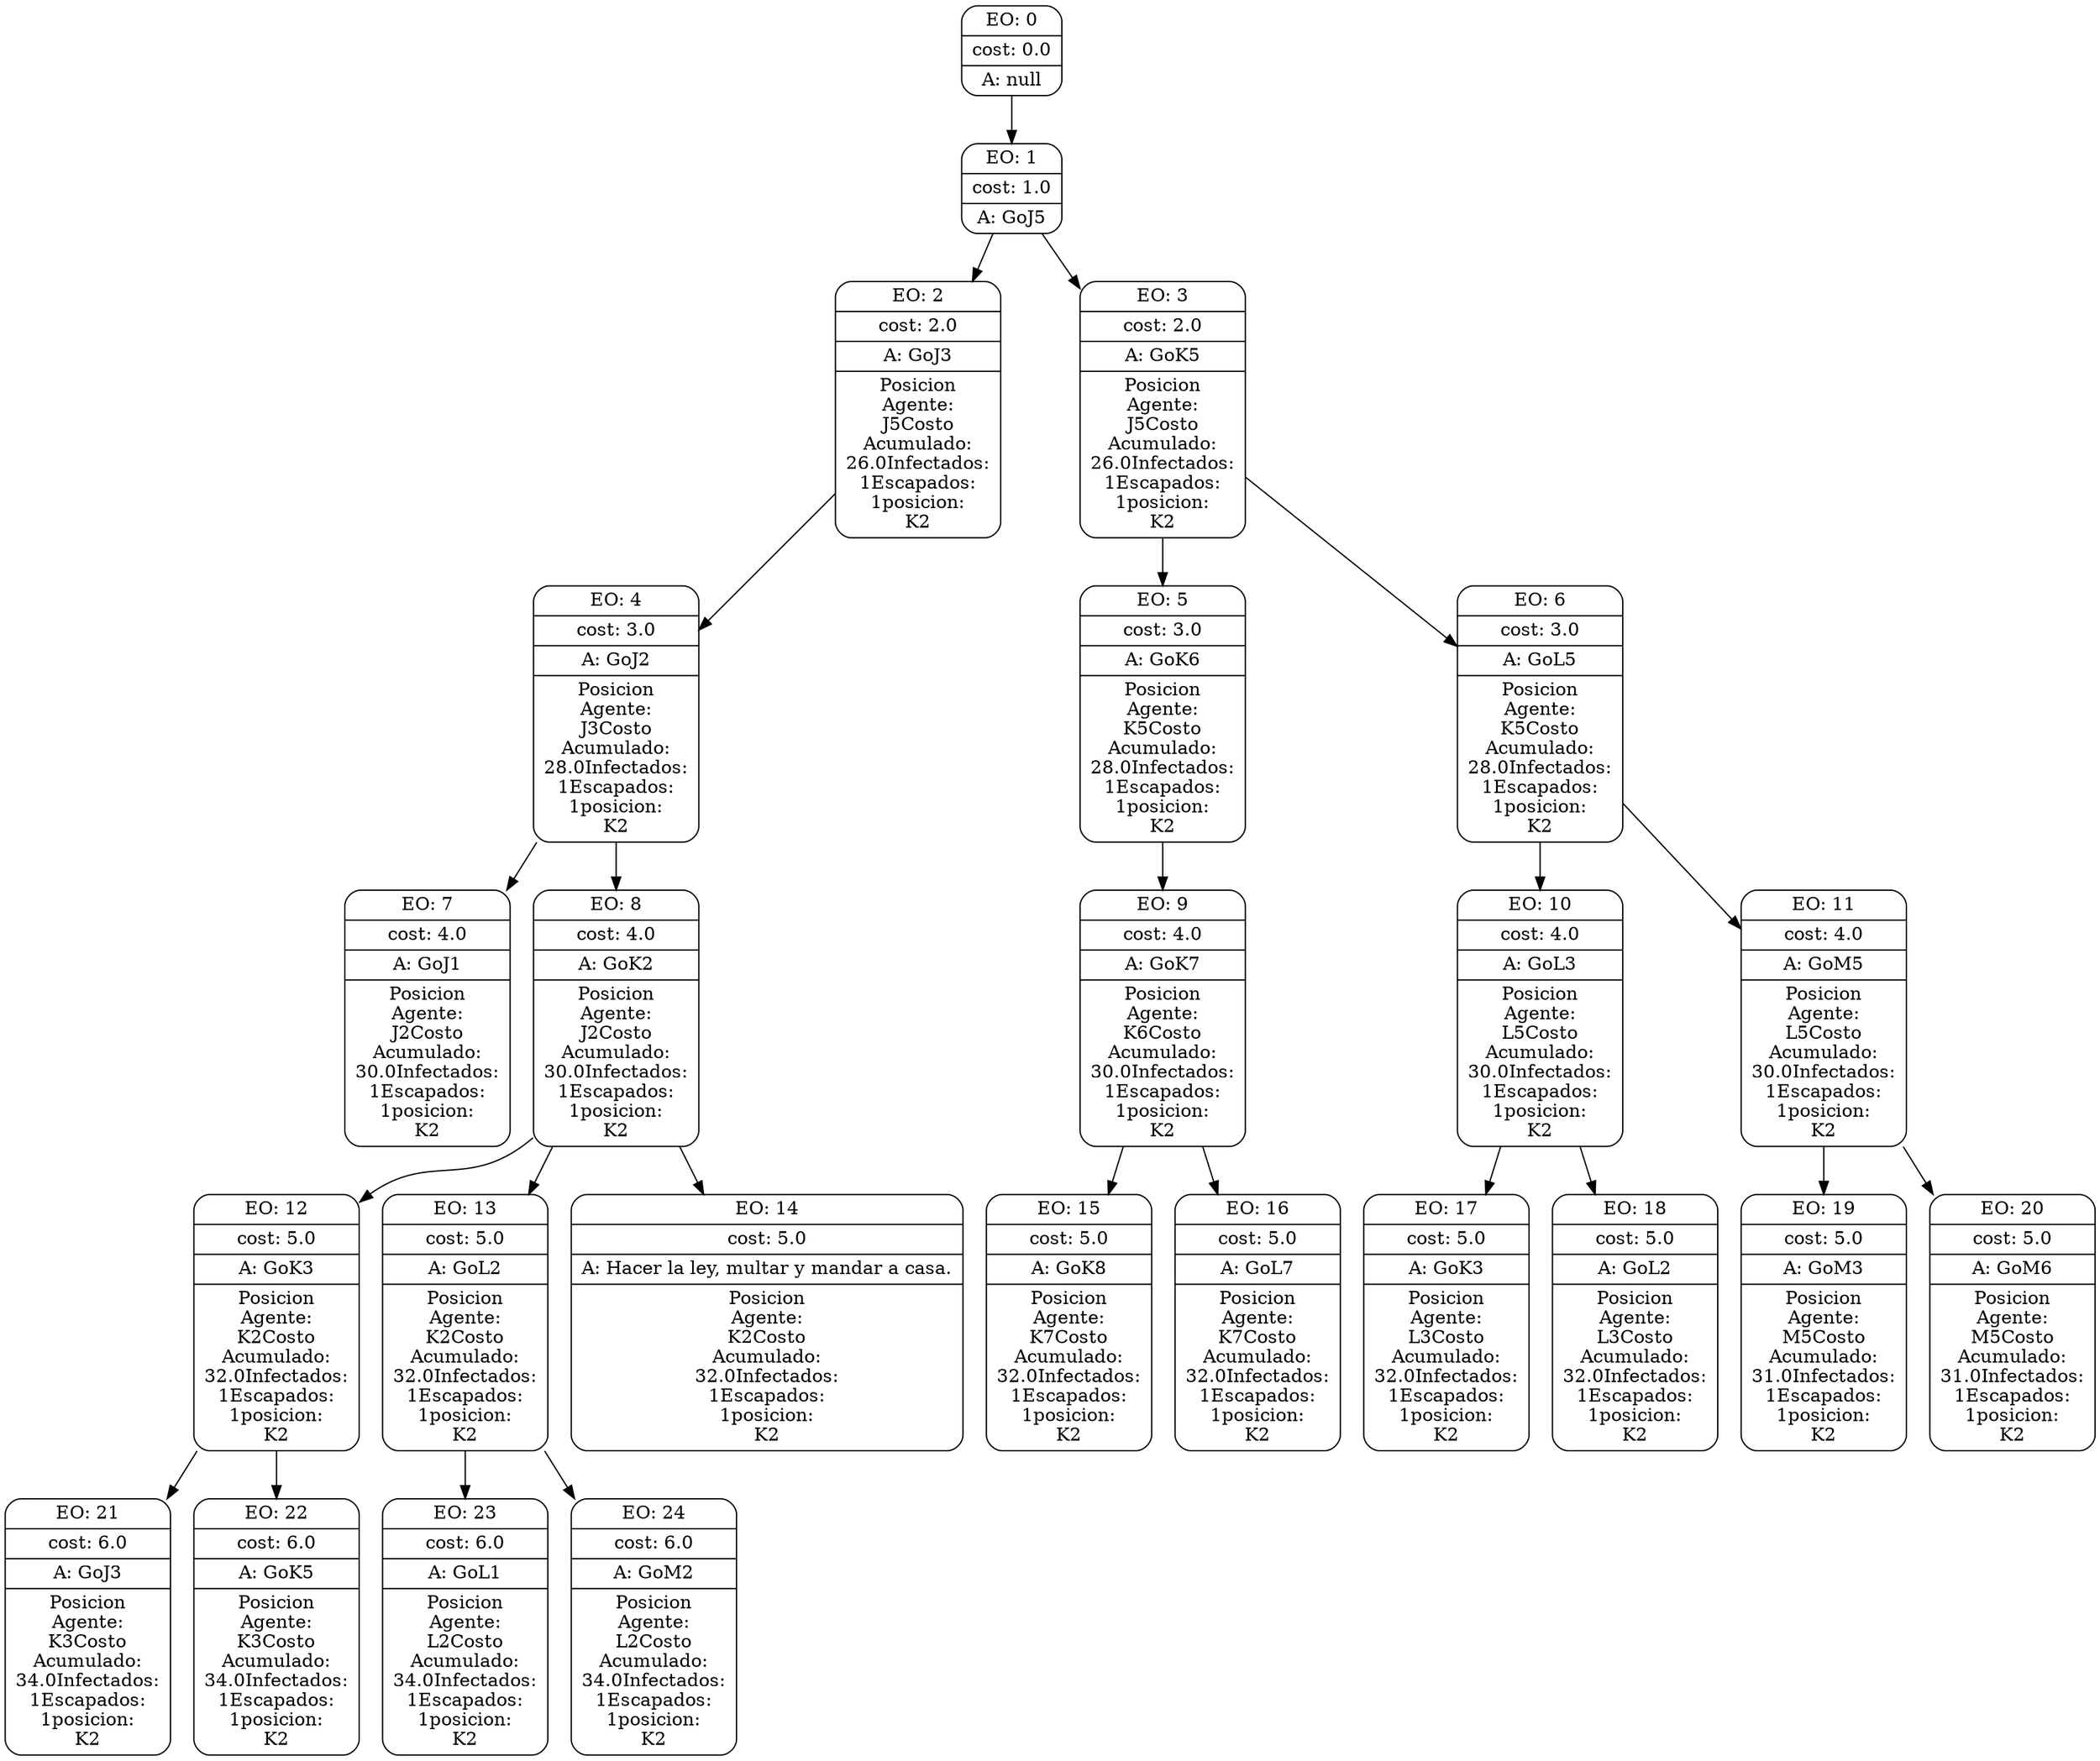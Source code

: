 digraph g {
node [shape = Mrecord];
nodo0[label="{EO: 0|cost: 0.0|A: null}"]
nodo1[label="{EO: 1|cost: 1.0|A: GoJ5}"]
nodo2[label="{EO: 2|cost: 2.0|A: GoJ3|
Posicion\nAgente:\nJ5
Costo\nAcumulado:\n26.0
Infectados:\n1
Escapados:\n1
	posicion:\nK2
}"]
nodo4[label="{EO: 4|cost: 3.0|A: GoJ2|
Posicion\nAgente:\nJ3
Costo\nAcumulado:\n28.0
Infectados:\n1
Escapados:\n1
	posicion:\nK2
}"]
nodo7[label="{EO: 7|cost: 4.0|A: GoJ1|
Posicion\nAgente:\nJ2
Costo\nAcumulado:\n30.0
Infectados:\n1
Escapados:\n1
	posicion:\nK2
}"]

nodo4 -> nodo7;
nodo8[label="{EO: 8|cost: 4.0|A: GoK2|
Posicion\nAgente:\nJ2
Costo\nAcumulado:\n30.0
Infectados:\n1
Escapados:\n1
	posicion:\nK2
}"]
nodo12[label="{EO: 12|cost: 5.0|A: GoK3|
Posicion\nAgente:\nK2
Costo\nAcumulado:\n32.0
Infectados:\n1
Escapados:\n1
	posicion:\nK2
}"]
nodo21[label="{EO: 21|cost: 6.0|A: GoJ3|
Posicion\nAgente:\nK3
Costo\nAcumulado:\n34.0
Infectados:\n1
Escapados:\n1
	posicion:\nK2
}"]

nodo12 -> nodo21;
nodo22[label="{EO: 22|cost: 6.0|A: GoK5|
Posicion\nAgente:\nK3
Costo\nAcumulado:\n34.0
Infectados:\n1
Escapados:\n1
	posicion:\nK2
}"]

nodo12 -> nodo22;

nodo8 -> nodo12;
nodo13[label="{EO: 13|cost: 5.0|A: GoL2|
Posicion\nAgente:\nK2
Costo\nAcumulado:\n32.0
Infectados:\n1
Escapados:\n1
	posicion:\nK2
}"]
nodo23[label="{EO: 23|cost: 6.0|A: GoL1|
Posicion\nAgente:\nL2
Costo\nAcumulado:\n34.0
Infectados:\n1
Escapados:\n1
	posicion:\nK2
}"]

nodo13 -> nodo23;
nodo24[label="{EO: 24|cost: 6.0|A: GoM2|
Posicion\nAgente:\nL2
Costo\nAcumulado:\n34.0
Infectados:\n1
Escapados:\n1
	posicion:\nK2
}"]

nodo13 -> nodo24;

nodo8 -> nodo13;
nodo14[label="{EO: 14|cost: 5.0|A: Hacer la ley, multar y mandar a casa.|
Posicion\nAgente:\nK2
Costo\nAcumulado:\n32.0
Infectados:\n1
Escapados:\n1
	posicion:\nK2
}"]

nodo8 -> nodo14;

nodo4 -> nodo8;

nodo2 -> nodo4;

nodo1 -> nodo2;
nodo3[label="{EO: 3|cost: 2.0|A: GoK5|
Posicion\nAgente:\nJ5
Costo\nAcumulado:\n26.0
Infectados:\n1
Escapados:\n1
	posicion:\nK2
}"]
nodo5[label="{EO: 5|cost: 3.0|A: GoK6|
Posicion\nAgente:\nK5
Costo\nAcumulado:\n28.0
Infectados:\n1
Escapados:\n1
	posicion:\nK2
}"]
nodo9[label="{EO: 9|cost: 4.0|A: GoK7|
Posicion\nAgente:\nK6
Costo\nAcumulado:\n30.0
Infectados:\n1
Escapados:\n1
	posicion:\nK2
}"]
nodo15[label="{EO: 15|cost: 5.0|A: GoK8|
Posicion\nAgente:\nK7
Costo\nAcumulado:\n32.0
Infectados:\n1
Escapados:\n1
	posicion:\nK2
}"]

nodo9 -> nodo15;
nodo16[label="{EO: 16|cost: 5.0|A: GoL7|
Posicion\nAgente:\nK7
Costo\nAcumulado:\n32.0
Infectados:\n1
Escapados:\n1
	posicion:\nK2
}"]

nodo9 -> nodo16;

nodo5 -> nodo9;

nodo3 -> nodo5;
nodo6[label="{EO: 6|cost: 3.0|A: GoL5|
Posicion\nAgente:\nK5
Costo\nAcumulado:\n28.0
Infectados:\n1
Escapados:\n1
	posicion:\nK2
}"]
nodo10[label="{EO: 10|cost: 4.0|A: GoL3|
Posicion\nAgente:\nL5
Costo\nAcumulado:\n30.0
Infectados:\n1
Escapados:\n1
	posicion:\nK2
}"]
nodo17[label="{EO: 17|cost: 5.0|A: GoK3|
Posicion\nAgente:\nL3
Costo\nAcumulado:\n32.0
Infectados:\n1
Escapados:\n1
	posicion:\nK2
}"]

nodo10 -> nodo17;
nodo18[label="{EO: 18|cost: 5.0|A: GoL2|
Posicion\nAgente:\nL3
Costo\nAcumulado:\n32.0
Infectados:\n1
Escapados:\n1
	posicion:\nK2
}"]

nodo10 -> nodo18;

nodo6 -> nodo10;
nodo11[label="{EO: 11|cost: 4.0|A: GoM5|
Posicion\nAgente:\nL5
Costo\nAcumulado:\n30.0
Infectados:\n1
Escapados:\n1
	posicion:\nK2
}"]
nodo19[label="{EO: 19|cost: 5.0|A: GoM3|
Posicion\nAgente:\nM5
Costo\nAcumulado:\n31.0
Infectados:\n1
Escapados:\n1
	posicion:\nK2
}"]

nodo11 -> nodo19;
nodo20[label="{EO: 20|cost: 5.0|A: GoM6|
Posicion\nAgente:\nM5
Costo\nAcumulado:\n31.0
Infectados:\n1
Escapados:\n1
	posicion:\nK2
}"]

nodo11 -> nodo20;

nodo6 -> nodo11;

nodo3 -> nodo6;

nodo1 -> nodo3;

nodo0 -> nodo1;


}